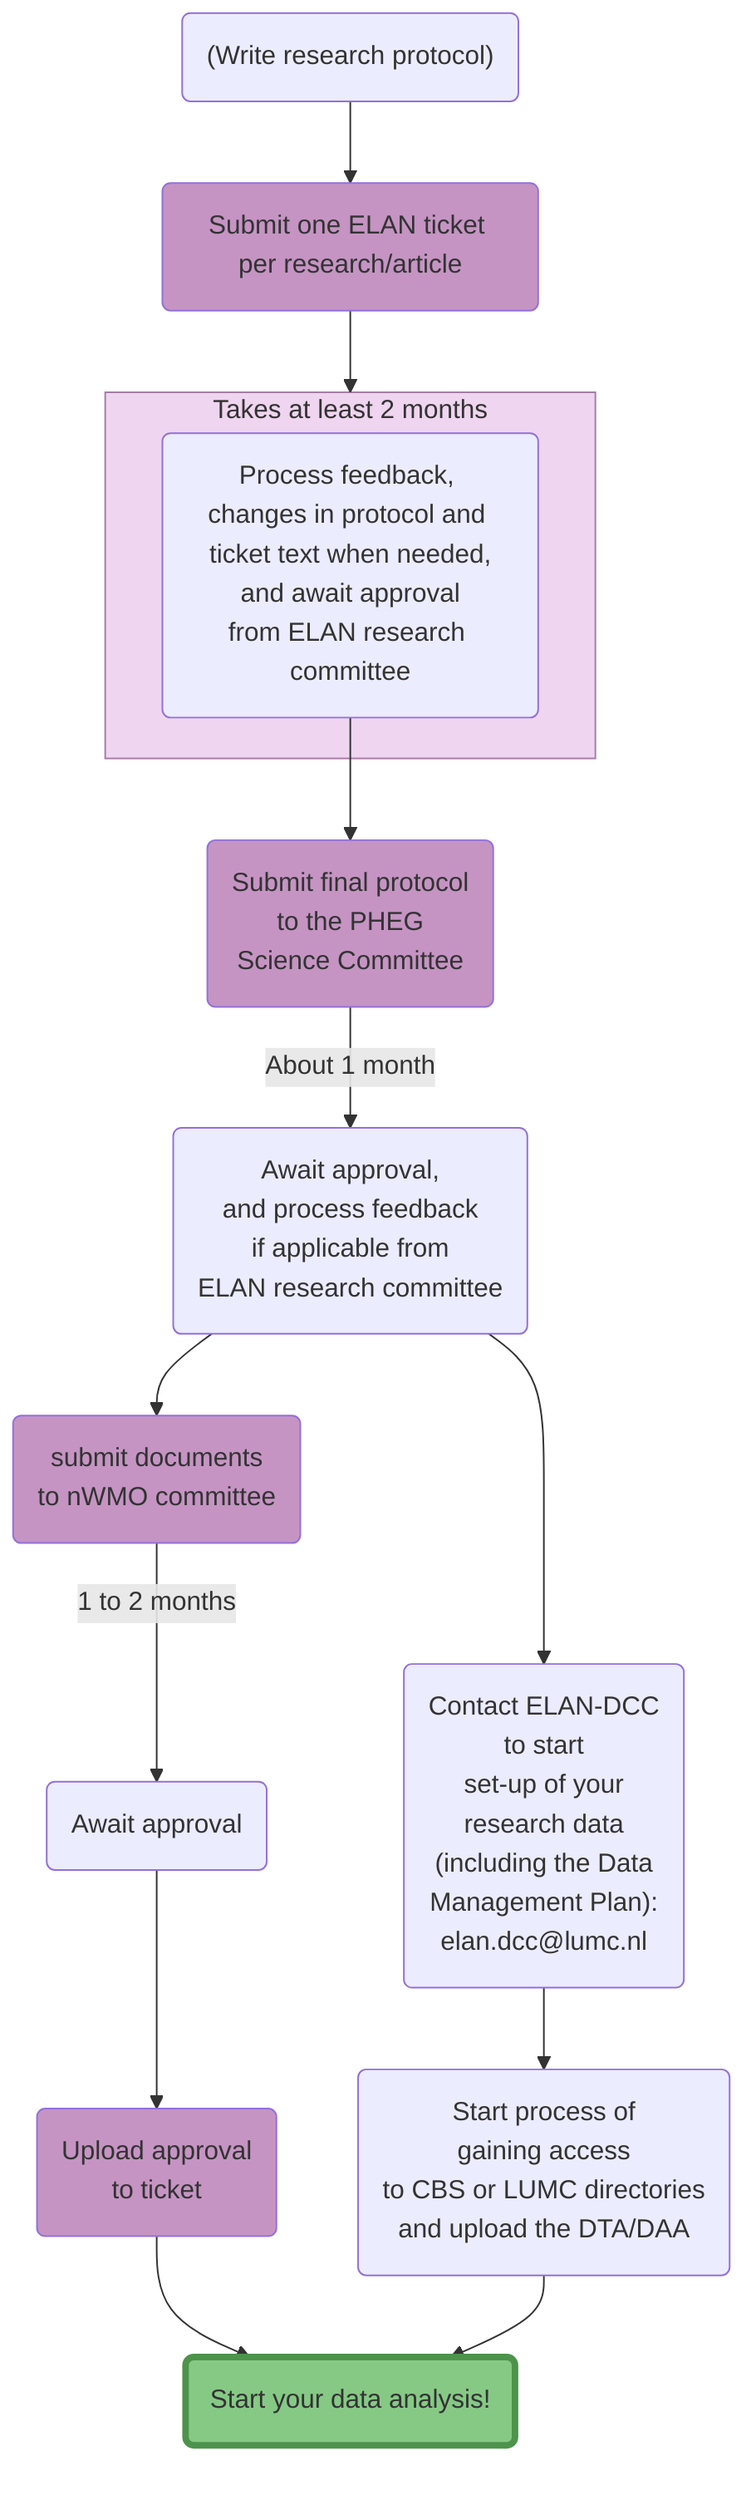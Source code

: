 flowchart TD
id1("(Write research protocol)") --> id2(Submit one ELAN ticket per research/article)
subgraph ticket [Takes at least 2 months]
    id4
end
id4(Process feedback, 
changes in protocol and 
ticket text when needed,
and await approval
from ELAN research committee) --> id5
id5(Submit final protocol
to the PHEG
Science Committee) -->|About 1 month| id6
id6(Await approval,
and process feedback
if applicable from
ELAN research committee) --> id7
id7(submit documents 
to nWMO committee) -->|1 to 2 months| id9
id9(Await approval) --> id10
id10(Upload approval
to ticket) --> idend(Start your data analysis!)
id6 --> id8
id8("Contact ELAN-DCC
to start 
set-up of your 
research data
(including the Data
Management Plan):
elan.dcc‎@lumc‎.nl") --> id11(Start process of
gaining access
to CBS or LUMC directories
and upload the DTA/DAA)

id2 --> ticket
id11 --> idend

style idend fill:#86c985,stroke:#4d934c,stroke-width:4px
style id2 fill:#c594c3
style id5 fill:#c594c3
style id7 fill:#c594c3
style id10 fill:#c594c3
style ticket fill:#efd5ef, stroke:#a57ca5

click id2 "https://elanresearch.nl" "ELAN research" _blank
click id10 "https://elanresearch.nl" "ELAN research" _blank
click id5 "https://elan-dcc.github.io/researchers/sciencecommittee" "Science committee"
click id7 "https://www.metc-ldd.nl/toetsingsprocedures/niet-wmo-en-niet-mdr" "nWMO committee" _blank
